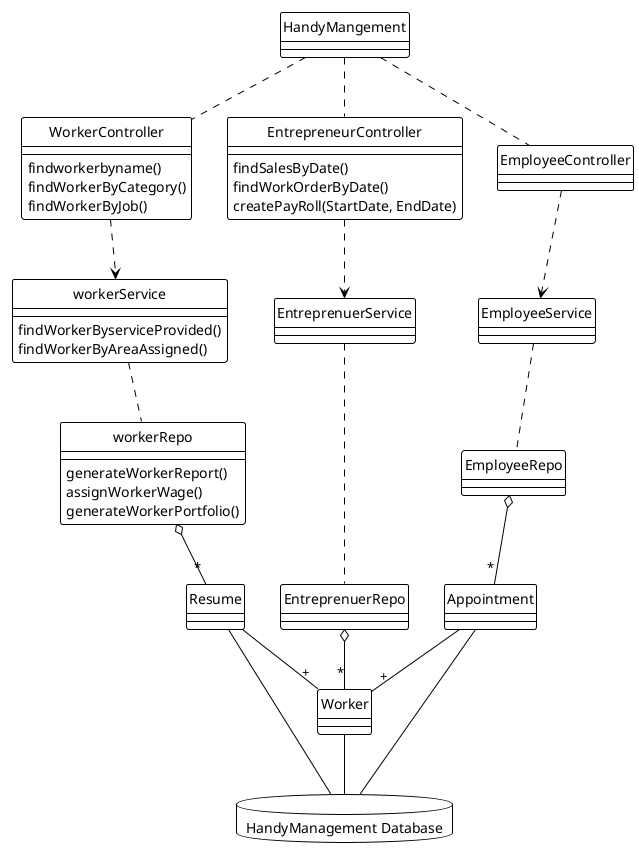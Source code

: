 @startuml Handy Mangement
skinparam style Strictuml

!theme plain


class HandyMangement {

}


class WorkerController {
   findworkerbyname()
   findWorkerByCategory()
   findWorkerByJob()

    
}

class EntrepreneurController {
     findSalesByDate()
   findWorkOrderByDate()
   createPayRoll(StartDate, EndDate)
}

class EmployeeController {

}

class workerService{
   findWorkerByserviceProvided()
   findWorkerByAreaAssigned()

}
class workerRepo{
   generateWorkerReport()
   assignWorkerWage()
   generateWorkerPortfolio()
}

class EmployeeService{}
class EmployeeRepo{}

class EntreprenuerService{}
class EntreprenuerRepo{}

database "HandyManagement Database"{
}


HandyMangement .. WorkerController
HandyMangement .. EntrepreneurController
HandyMangement .. EmployeeController


WorkerController ..> workerService
EntrepreneurController ..> EntreprenuerService
EmployeeController ..> EmployeeService


workerService .. workerRepo
EmployeeService .. EmployeeRepo
EntreprenuerService .. EntreprenuerRepo

workerRepo o--"*" Resume 
EntreprenuerRepo o--"*" Worker 

EmployeeRepo o--"*" Appointment 
Appointment --"+" Worker

Resume --"+" Worker

Worker -- "HandyManagement Database"
Appointment -- "HandyManagement Database"
Resume -- "HandyManagement Database"





@enduml
